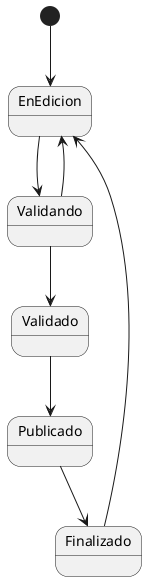 @startuml
[*] --> EnEdicion

EnEdicion --> Validando
Validando --> EnEdicion
Validando --> Validado

Validado --> Publicado
Publicado --> Finalizado

Finalizado --> EnEdicion

@enduml
